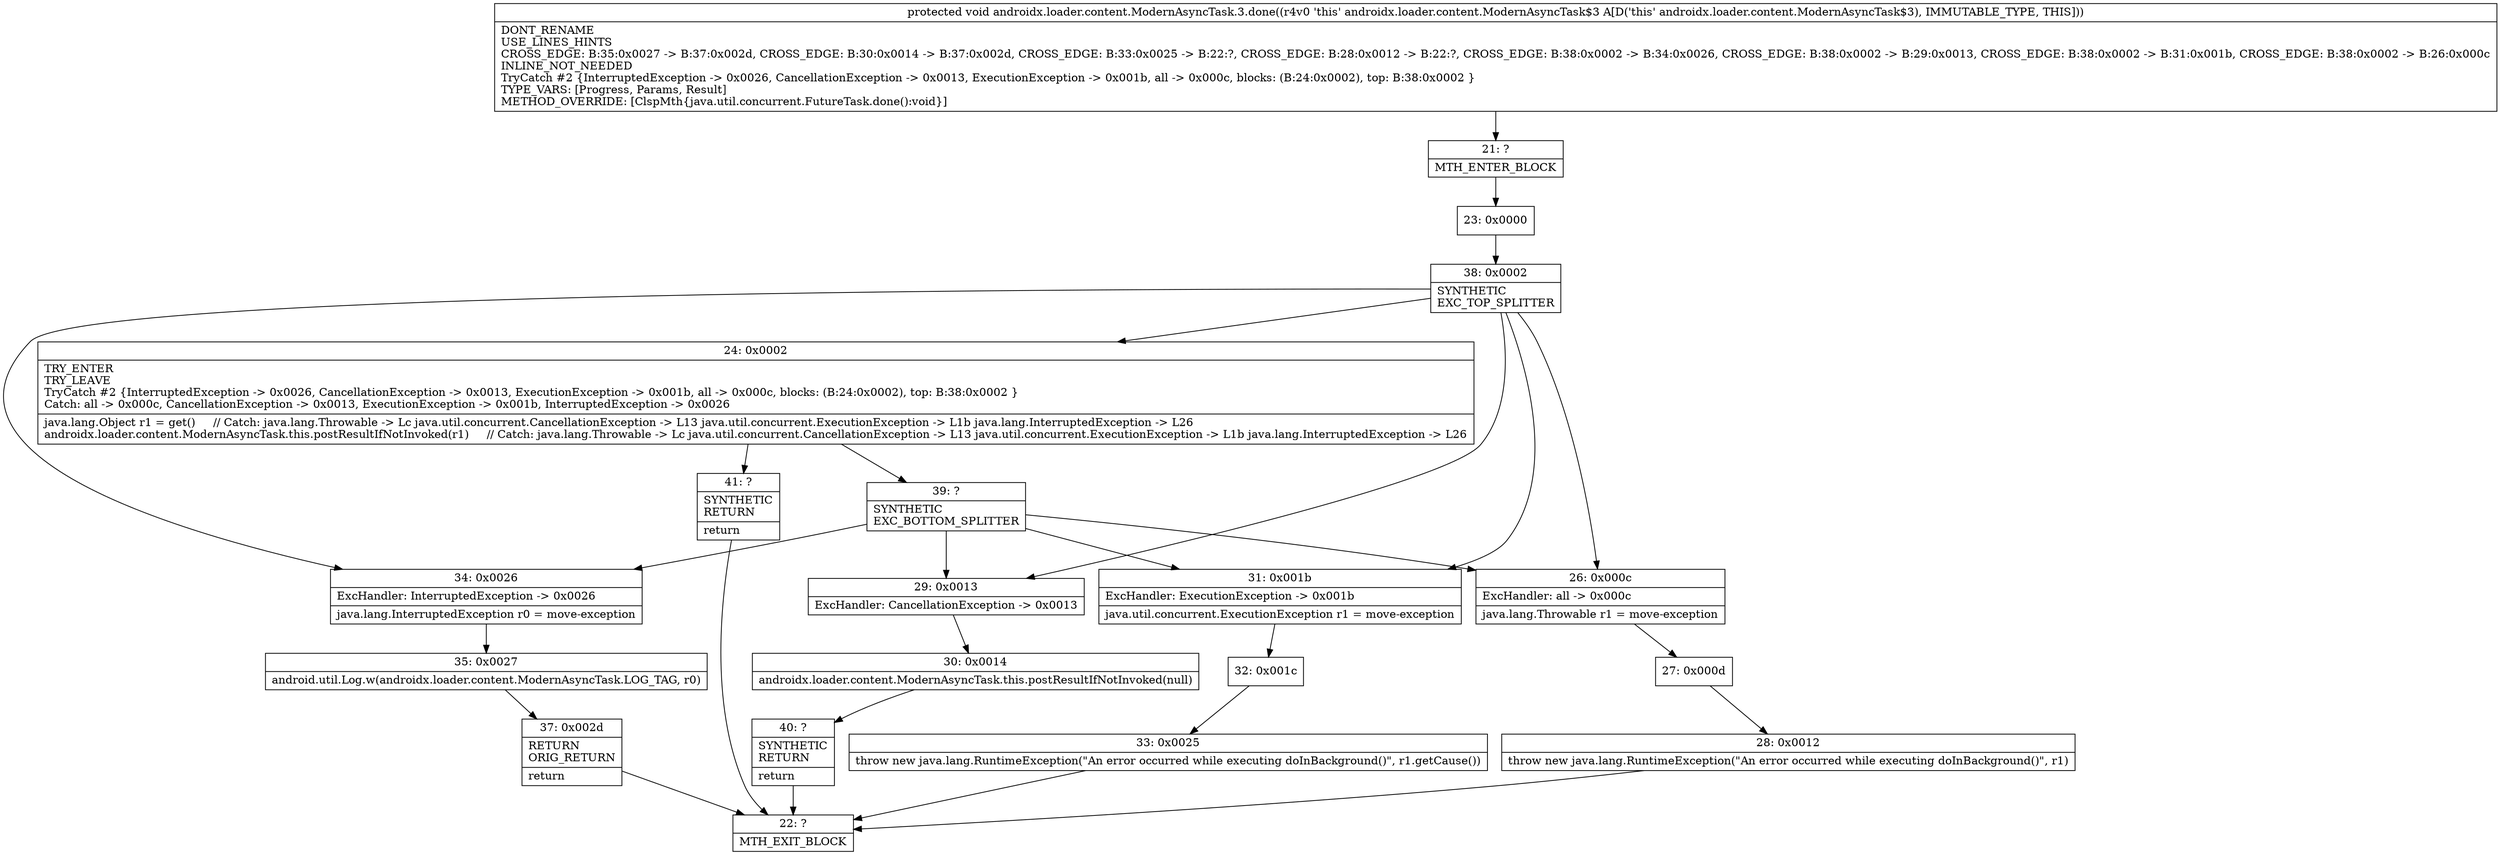 digraph "CFG forandroidx.loader.content.ModernAsyncTask.3.done()V" {
Node_21 [shape=record,label="{21\:\ ?|MTH_ENTER_BLOCK\l}"];
Node_23 [shape=record,label="{23\:\ 0x0000}"];
Node_38 [shape=record,label="{38\:\ 0x0002|SYNTHETIC\lEXC_TOP_SPLITTER\l}"];
Node_24 [shape=record,label="{24\:\ 0x0002|TRY_ENTER\lTRY_LEAVE\lTryCatch #2 \{InterruptedException \-\> 0x0026, CancellationException \-\> 0x0013, ExecutionException \-\> 0x001b, all \-\> 0x000c, blocks: (B:24:0x0002), top: B:38:0x0002 \}\lCatch: all \-\> 0x000c, CancellationException \-\> 0x0013, ExecutionException \-\> 0x001b, InterruptedException \-\> 0x0026\l|java.lang.Object r1 = get()     \/\/ Catch: java.lang.Throwable \-\> Lc java.util.concurrent.CancellationException \-\> L13 java.util.concurrent.ExecutionException \-\> L1b java.lang.InterruptedException \-\> L26\landroidx.loader.content.ModernAsyncTask.this.postResultIfNotInvoked(r1)     \/\/ Catch: java.lang.Throwable \-\> Lc java.util.concurrent.CancellationException \-\> L13 java.util.concurrent.ExecutionException \-\> L1b java.lang.InterruptedException \-\> L26\l}"];
Node_39 [shape=record,label="{39\:\ ?|SYNTHETIC\lEXC_BOTTOM_SPLITTER\l}"];
Node_41 [shape=record,label="{41\:\ ?|SYNTHETIC\lRETURN\l|return\l}"];
Node_22 [shape=record,label="{22\:\ ?|MTH_EXIT_BLOCK\l}"];
Node_34 [shape=record,label="{34\:\ 0x0026|ExcHandler: InterruptedException \-\> 0x0026\l|java.lang.InterruptedException r0 = move\-exception\l}"];
Node_35 [shape=record,label="{35\:\ 0x0027|android.util.Log.w(androidx.loader.content.ModernAsyncTask.LOG_TAG, r0)\l}"];
Node_37 [shape=record,label="{37\:\ 0x002d|RETURN\lORIG_RETURN\l|return\l}"];
Node_29 [shape=record,label="{29\:\ 0x0013|ExcHandler: CancellationException \-\> 0x0013\l}"];
Node_30 [shape=record,label="{30\:\ 0x0014|androidx.loader.content.ModernAsyncTask.this.postResultIfNotInvoked(null)\l}"];
Node_40 [shape=record,label="{40\:\ ?|SYNTHETIC\lRETURN\l|return\l}"];
Node_31 [shape=record,label="{31\:\ 0x001b|ExcHandler: ExecutionException \-\> 0x001b\l|java.util.concurrent.ExecutionException r1 = move\-exception\l}"];
Node_32 [shape=record,label="{32\:\ 0x001c}"];
Node_33 [shape=record,label="{33\:\ 0x0025|throw new java.lang.RuntimeException(\"An error occurred while executing doInBackground()\", r1.getCause())\l}"];
Node_26 [shape=record,label="{26\:\ 0x000c|ExcHandler: all \-\> 0x000c\l|java.lang.Throwable r1 = move\-exception\l}"];
Node_27 [shape=record,label="{27\:\ 0x000d}"];
Node_28 [shape=record,label="{28\:\ 0x0012|throw new java.lang.RuntimeException(\"An error occurred while executing doInBackground()\", r1)\l}"];
MethodNode[shape=record,label="{protected void androidx.loader.content.ModernAsyncTask.3.done((r4v0 'this' androidx.loader.content.ModernAsyncTask$3 A[D('this' androidx.loader.content.ModernAsyncTask$3), IMMUTABLE_TYPE, THIS]))  | DONT_RENAME\lUSE_LINES_HINTS\lCROSS_EDGE: B:35:0x0027 \-\> B:37:0x002d, CROSS_EDGE: B:30:0x0014 \-\> B:37:0x002d, CROSS_EDGE: B:33:0x0025 \-\> B:22:?, CROSS_EDGE: B:28:0x0012 \-\> B:22:?, CROSS_EDGE: B:38:0x0002 \-\> B:34:0x0026, CROSS_EDGE: B:38:0x0002 \-\> B:29:0x0013, CROSS_EDGE: B:38:0x0002 \-\> B:31:0x001b, CROSS_EDGE: B:38:0x0002 \-\> B:26:0x000c\lINLINE_NOT_NEEDED\lTryCatch #2 \{InterruptedException \-\> 0x0026, CancellationException \-\> 0x0013, ExecutionException \-\> 0x001b, all \-\> 0x000c, blocks: (B:24:0x0002), top: B:38:0x0002 \}\lTYPE_VARS: [Progress, Params, Result]\lMETHOD_OVERRIDE: [ClspMth\{java.util.concurrent.FutureTask.done():void\}]\l}"];
MethodNode -> Node_21;Node_21 -> Node_23;
Node_23 -> Node_38;
Node_38 -> Node_24;
Node_38 -> Node_34;
Node_38 -> Node_29;
Node_38 -> Node_31;
Node_38 -> Node_26;
Node_24 -> Node_39;
Node_24 -> Node_41;
Node_39 -> Node_34;
Node_39 -> Node_29;
Node_39 -> Node_31;
Node_39 -> Node_26;
Node_41 -> Node_22;
Node_34 -> Node_35;
Node_35 -> Node_37;
Node_37 -> Node_22;
Node_29 -> Node_30;
Node_30 -> Node_40;
Node_40 -> Node_22;
Node_31 -> Node_32;
Node_32 -> Node_33;
Node_33 -> Node_22;
Node_26 -> Node_27;
Node_27 -> Node_28;
Node_28 -> Node_22;
}

